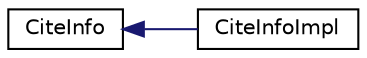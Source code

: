digraph "类继承关系图"
{
 // INTERACTIVE_SVG=YES
 // LATEX_PDF_SIZE
  edge [fontname="Helvetica",fontsize="10",labelfontname="Helvetica",labelfontsize="10"];
  node [fontname="Helvetica",fontsize="10",shape=record];
  rankdir="LR";
  Node0 [label="CiteInfo",height=0.2,width=0.4,color="black", fillcolor="white", style="filled",URL="$df/d40/struct_cite_info.html",tooltip="Citation-related data."];
  Node0 -> Node1 [dir="back",color="midnightblue",fontsize="10",style="solid",fontname="Helvetica"];
  Node1 [label="CiteInfoImpl",height=0.2,width=0.4,color="black", fillcolor="white", style="filled",URL="$d8/dbc/class_cite_info_impl.html",tooltip=" "];
}
